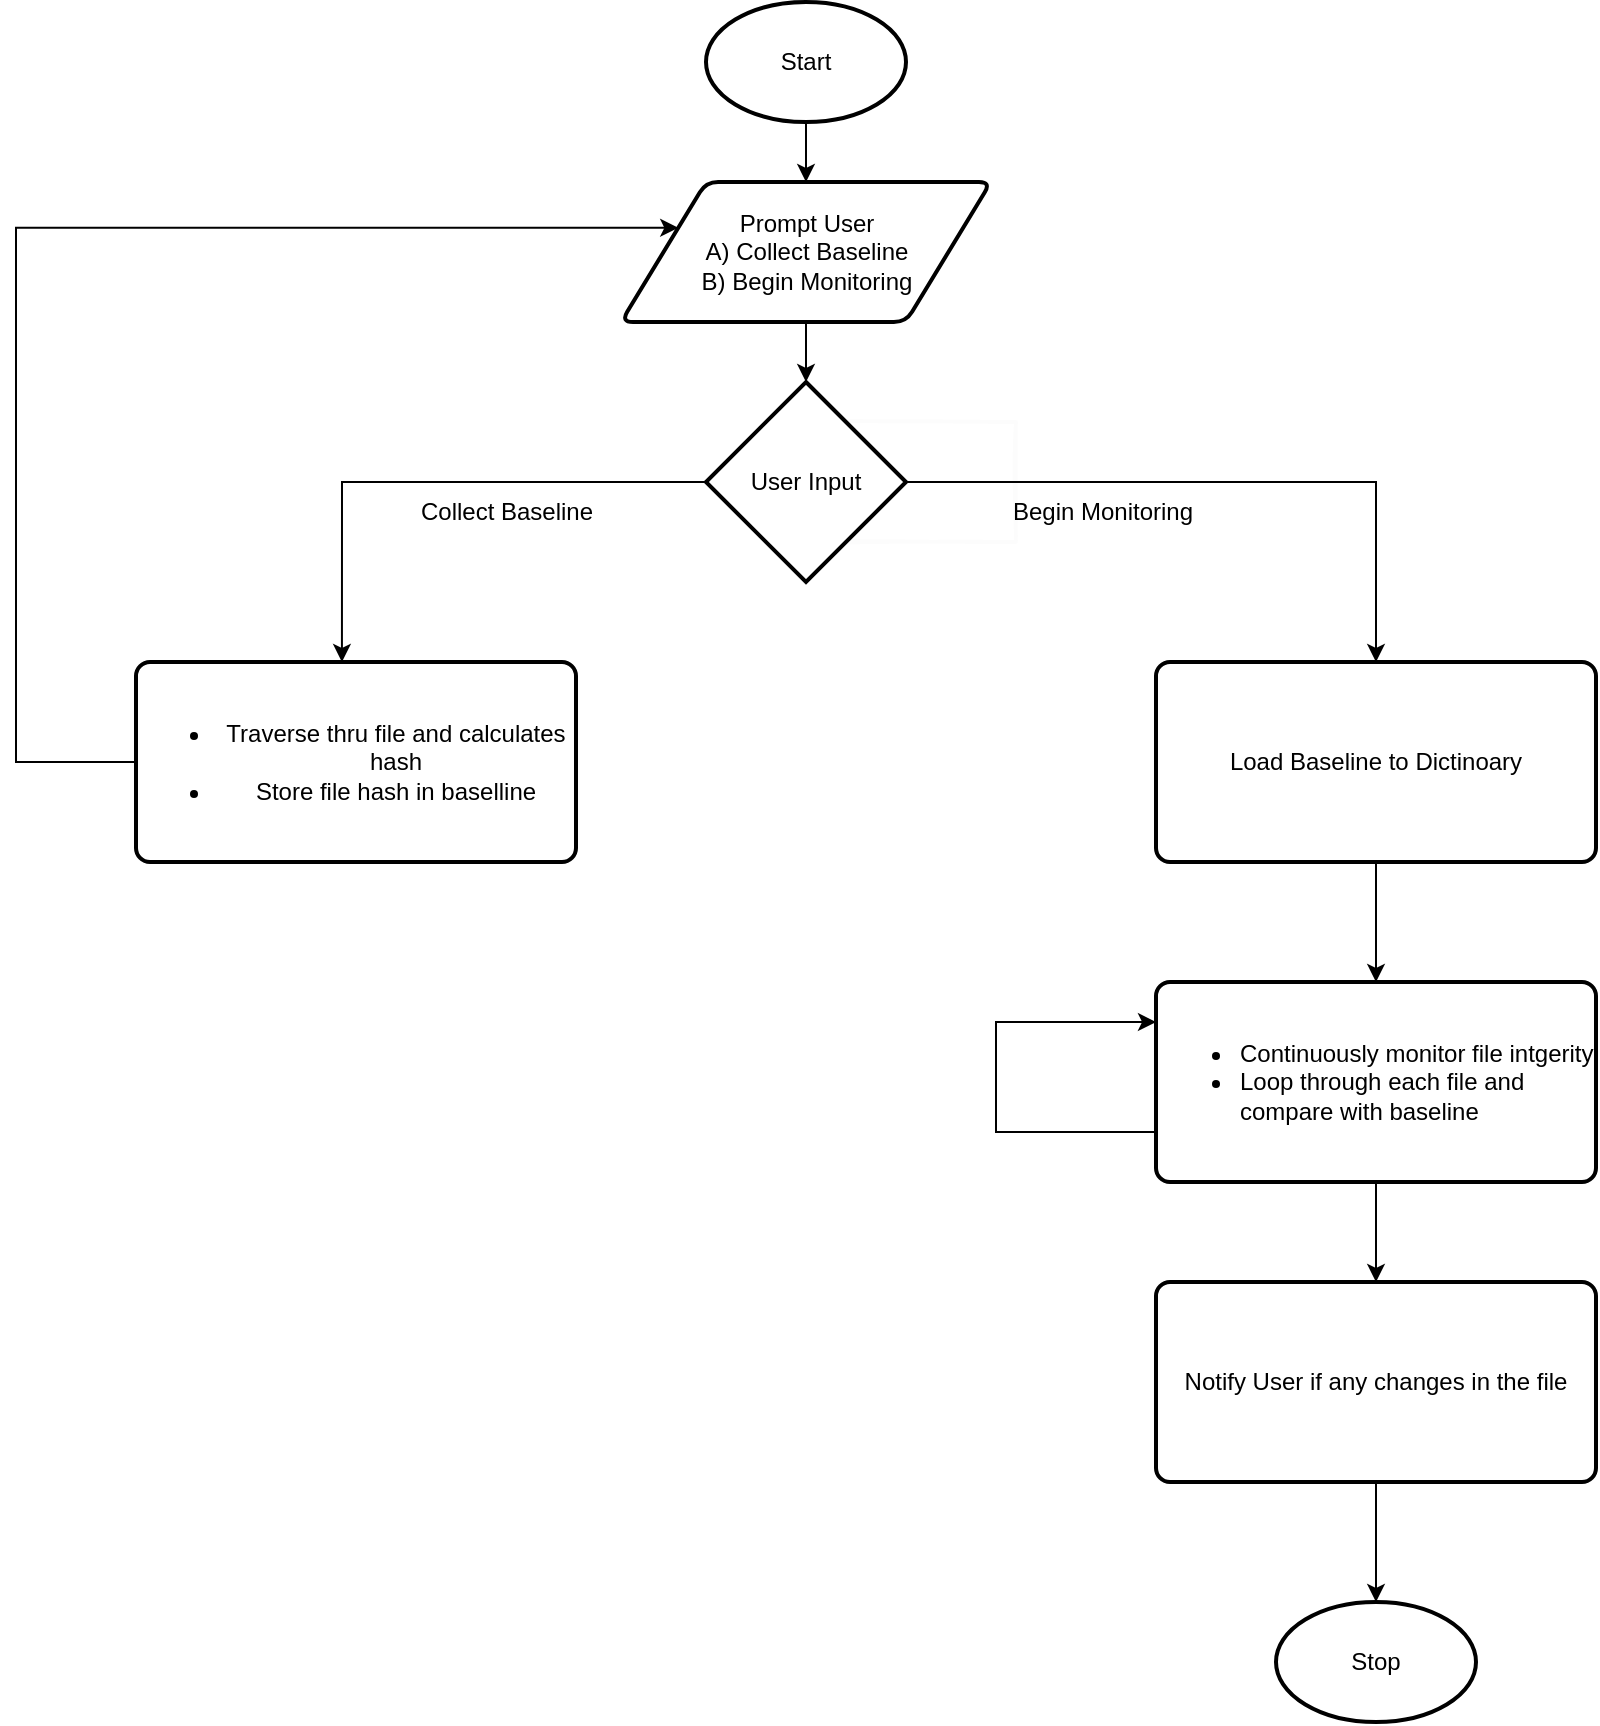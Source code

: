 <mxfile version="21.0.2" type="device"><diagram id="udcRuGqZqrl0VsZzjaG9" name="Page-1"><mxGraphModel dx="2284" dy="750" grid="1" gridSize="10" guides="1" tooltips="1" connect="1" arrows="1" fold="1" page="1" pageScale="1" pageWidth="850" pageHeight="1100" math="0" shadow="0"><root><mxCell id="0"/><mxCell id="1" parent="0"/><mxCell id="946MkrAz3Je5Yur5r9hg-4" value="" style="rounded=0;whiteSpace=wrap;html=1;fillColor=#000000;gradientColor=none;opacity=0;sketch=1;" parent="1" vertex="1"><mxGeometry x="320" y="120" width="120" height="60" as="geometry"/></mxCell><mxCell id="946MkrAz3Je5Yur5r9hg-8" value="" style="rounded=0;whiteSpace=wrap;html=1;glass=0;sketch=1;opacity=1;strokeWidth=2;perimeterSpacing=2;" parent="1" vertex="1"><mxGeometry x="360" y="250" width="120" height="60" as="geometry"/></mxCell><mxCell id="pK9q9HOuxBgimMXxAOR8-9" style="edgeStyle=orthogonalEdgeStyle;rounded=0;orthogonalLoop=1;jettySize=auto;html=1;exitX=0.5;exitY=1;exitDx=0;exitDy=0;exitPerimeter=0;entryX=0.5;entryY=0;entryDx=0;entryDy=0;" edge="1" parent="1" source="pK9q9HOuxBgimMXxAOR8-1" target="pK9q9HOuxBgimMXxAOR8-2"><mxGeometry relative="1" as="geometry"/></mxCell><mxCell id="pK9q9HOuxBgimMXxAOR8-1" value="Start" style="strokeWidth=2;html=1;shape=mxgraph.flowchart.start_1;whiteSpace=wrap;" vertex="1" parent="1"><mxGeometry x="325" y="40" width="100" height="60" as="geometry"/></mxCell><mxCell id="pK9q9HOuxBgimMXxAOR8-10" style="edgeStyle=orthogonalEdgeStyle;rounded=0;orthogonalLoop=1;jettySize=auto;html=1;exitX=0.5;exitY=1;exitDx=0;exitDy=0;entryX=0.5;entryY=0;entryDx=0;entryDy=0;entryPerimeter=0;" edge="1" parent="1" source="pK9q9HOuxBgimMXxAOR8-2" target="pK9q9HOuxBgimMXxAOR8-3"><mxGeometry relative="1" as="geometry"/></mxCell><mxCell id="pK9q9HOuxBgimMXxAOR8-2" value="Prompt User&lt;br&gt;A) Collect Baseline&lt;br&gt;B) Begin Monitoring" style="shape=parallelogram;html=1;strokeWidth=2;perimeter=parallelogramPerimeter;whiteSpace=wrap;rounded=1;arcSize=12;size=0.23;" vertex="1" parent="1"><mxGeometry x="282.5" y="130" width="185" height="70" as="geometry"/></mxCell><mxCell id="pK9q9HOuxBgimMXxAOR8-11" style="edgeStyle=orthogonalEdgeStyle;rounded=0;orthogonalLoop=1;jettySize=auto;html=1;entryX=0.468;entryY=0;entryDx=0;entryDy=0;entryPerimeter=0;" edge="1" parent="1" source="pK9q9HOuxBgimMXxAOR8-3" target="pK9q9HOuxBgimMXxAOR8-4"><mxGeometry relative="1" as="geometry"/></mxCell><mxCell id="pK9q9HOuxBgimMXxAOR8-12" style="edgeStyle=orthogonalEdgeStyle;rounded=0;orthogonalLoop=1;jettySize=auto;html=1;exitX=1;exitY=0.5;exitDx=0;exitDy=0;exitPerimeter=0;entryX=0.5;entryY=0;entryDx=0;entryDy=0;" edge="1" parent="1" source="pK9q9HOuxBgimMXxAOR8-3" target="pK9q9HOuxBgimMXxAOR8-5"><mxGeometry relative="1" as="geometry"/></mxCell><mxCell id="pK9q9HOuxBgimMXxAOR8-3" value="User Input" style="strokeWidth=2;html=1;shape=mxgraph.flowchart.decision;whiteSpace=wrap;" vertex="1" parent="1"><mxGeometry x="325" y="230" width="100" height="100" as="geometry"/></mxCell><mxCell id="pK9q9HOuxBgimMXxAOR8-17" style="edgeStyle=orthogonalEdgeStyle;rounded=0;orthogonalLoop=1;jettySize=auto;html=1;entryX=0;entryY=0.25;entryDx=0;entryDy=0;" edge="1" parent="1" source="pK9q9HOuxBgimMXxAOR8-4" target="pK9q9HOuxBgimMXxAOR8-2"><mxGeometry relative="1" as="geometry"><mxPoint x="-80" y="420" as="targetPoint"/><Array as="points"><mxPoint x="-20" y="420"/><mxPoint x="-20" y="153"/></Array></mxGeometry></mxCell><mxCell id="pK9q9HOuxBgimMXxAOR8-4" value="&lt;div style=&quot;&quot;&gt;&lt;ul&gt;&lt;li&gt;&lt;span style=&quot;background-color: initial;&quot;&gt;Traverse thru file and calculates hash&lt;/span&gt;&lt;/li&gt;&lt;li&gt;&lt;span style=&quot;background-color: initial;&quot;&gt;Store file hash in baselline&lt;/span&gt;&lt;br&gt;&lt;/li&gt;&lt;/ul&gt;&lt;/div&gt;" style="rounded=1;whiteSpace=wrap;html=1;absoluteArcSize=1;arcSize=14;strokeWidth=2;align=center;" vertex="1" parent="1"><mxGeometry x="40" y="370" width="220" height="100" as="geometry"/></mxCell><mxCell id="pK9q9HOuxBgimMXxAOR8-13" style="edgeStyle=orthogonalEdgeStyle;rounded=0;orthogonalLoop=1;jettySize=auto;html=1;entryX=0.5;entryY=0;entryDx=0;entryDy=0;" edge="1" parent="1" source="pK9q9HOuxBgimMXxAOR8-5" target="pK9q9HOuxBgimMXxAOR8-6"><mxGeometry relative="1" as="geometry"/></mxCell><mxCell id="pK9q9HOuxBgimMXxAOR8-5" value="&lt;div style=&quot;text-align: left;&quot;&gt;&lt;span style=&quot;background-color: initial;&quot;&gt;Load Baseline to Dictinoary&lt;/span&gt;&lt;br&gt;&lt;/div&gt;" style="rounded=1;whiteSpace=wrap;html=1;absoluteArcSize=1;arcSize=14;strokeWidth=2;" vertex="1" parent="1"><mxGeometry x="550" y="370" width="220" height="100" as="geometry"/></mxCell><mxCell id="pK9q9HOuxBgimMXxAOR8-14" style="edgeStyle=orthogonalEdgeStyle;rounded=0;orthogonalLoop=1;jettySize=auto;html=1;exitX=0;exitY=0.75;exitDx=0;exitDy=0;entryX=0;entryY=0.2;entryDx=0;entryDy=0;entryPerimeter=0;" edge="1" parent="1" source="pK9q9HOuxBgimMXxAOR8-6" target="pK9q9HOuxBgimMXxAOR8-6"><mxGeometry relative="1" as="geometry"><mxPoint x="540" y="550" as="targetPoint"/><Array as="points"><mxPoint x="470" y="605"/><mxPoint x="470" y="550"/></Array></mxGeometry></mxCell><mxCell id="pK9q9HOuxBgimMXxAOR8-15" style="edgeStyle=orthogonalEdgeStyle;rounded=0;orthogonalLoop=1;jettySize=auto;html=1;entryX=0.5;entryY=0;entryDx=0;entryDy=0;" edge="1" parent="1" source="pK9q9HOuxBgimMXxAOR8-6" target="pK9q9HOuxBgimMXxAOR8-7"><mxGeometry relative="1" as="geometry"/></mxCell><mxCell id="pK9q9HOuxBgimMXxAOR8-6" value="&lt;div style=&quot;&quot;&gt;&lt;ul&gt;&lt;li&gt;&lt;span style=&quot;background-color: initial;&quot;&gt;Continuously monitor file intgerity&lt;/span&gt;&lt;/li&gt;&lt;li&gt;&lt;span style=&quot;background-color: initial;&quot;&gt;Loop through each file and compare with baseline&lt;/span&gt;&lt;/li&gt;&lt;/ul&gt;&lt;/div&gt;" style="rounded=1;whiteSpace=wrap;html=1;absoluteArcSize=1;arcSize=14;strokeWidth=2;align=left;" vertex="1" parent="1"><mxGeometry x="550" y="530" width="220" height="100" as="geometry"/></mxCell><mxCell id="pK9q9HOuxBgimMXxAOR8-22" style="edgeStyle=orthogonalEdgeStyle;rounded=0;orthogonalLoop=1;jettySize=auto;html=1;entryX=0.5;entryY=0;entryDx=0;entryDy=0;entryPerimeter=0;" edge="1" parent="1" source="pK9q9HOuxBgimMXxAOR8-7" target="pK9q9HOuxBgimMXxAOR8-21"><mxGeometry relative="1" as="geometry"/></mxCell><mxCell id="pK9q9HOuxBgimMXxAOR8-7" value="&lt;div style=&quot;text-align: left;&quot;&gt;&lt;span style=&quot;background-color: initial;&quot;&gt;Notify User if any changes in the file&lt;/span&gt;&lt;br&gt;&lt;/div&gt;" style="rounded=1;whiteSpace=wrap;html=1;absoluteArcSize=1;arcSize=14;strokeWidth=2;" vertex="1" parent="1"><mxGeometry x="550" y="680" width="220" height="100" as="geometry"/></mxCell><mxCell id="pK9q9HOuxBgimMXxAOR8-21" value="Stop" style="strokeWidth=2;html=1;shape=mxgraph.flowchart.start_1;whiteSpace=wrap;" vertex="1" parent="1"><mxGeometry x="610" y="840" width="100" height="60" as="geometry"/></mxCell><mxCell id="pK9q9HOuxBgimMXxAOR8-23" value="Collect Baseline" style="text;html=1;align=center;verticalAlign=middle;resizable=0;points=[];autosize=1;strokeColor=none;fillColor=none;" vertex="1" parent="1"><mxGeometry x="170" y="280" width="110" height="30" as="geometry"/></mxCell><mxCell id="pK9q9HOuxBgimMXxAOR8-24" value="Begin Monitoring" style="text;html=1;align=center;verticalAlign=middle;resizable=0;points=[];autosize=1;strokeColor=none;fillColor=none;" vertex="1" parent="1"><mxGeometry x="467.5" y="280" width="110" height="30" as="geometry"/></mxCell></root></mxGraphModel></diagram></mxfile>